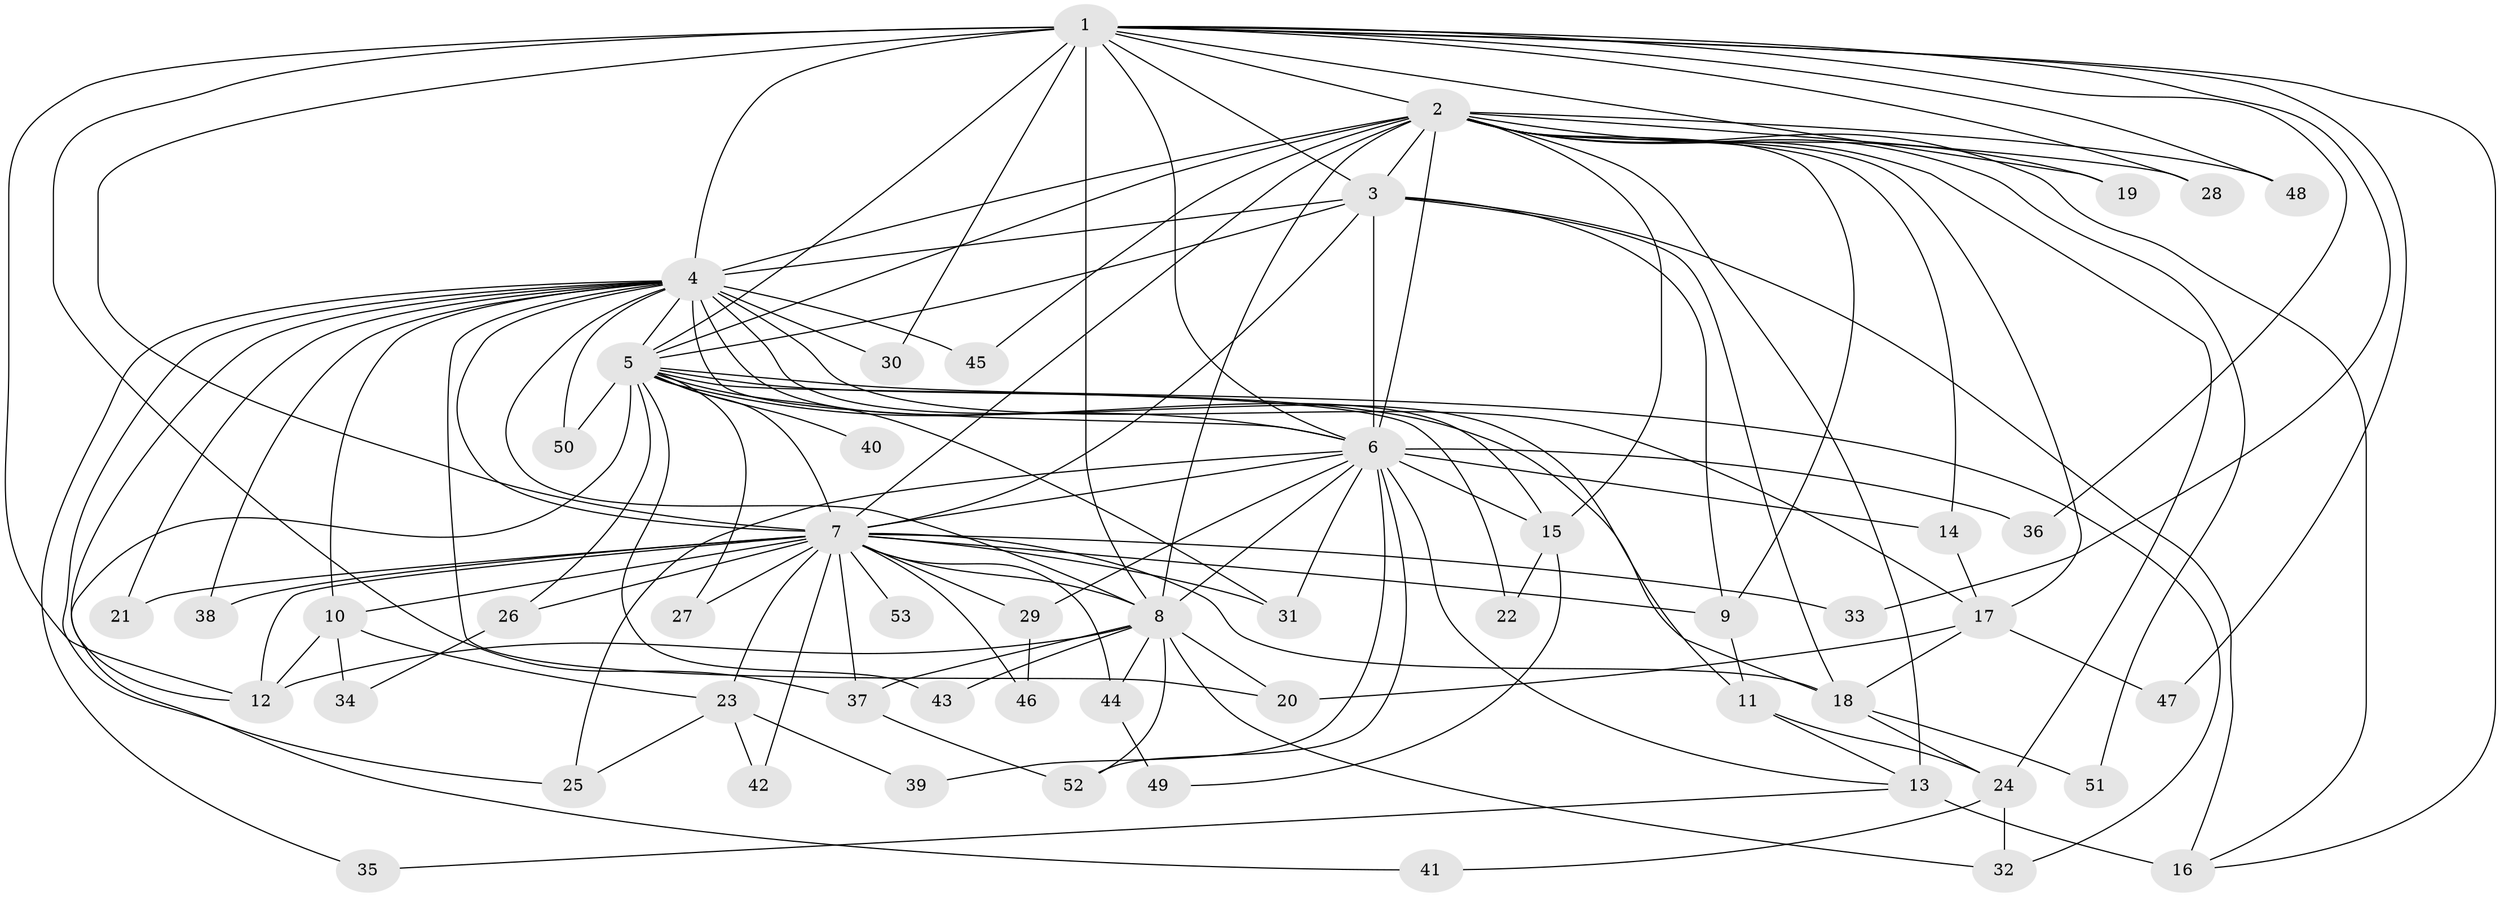 // original degree distribution, {25: 0.009433962264150943, 15: 0.009433962264150943, 26: 0.009433962264150943, 28: 0.009433962264150943, 24: 0.009433962264150943, 11: 0.009433962264150943, 10: 0.009433962264150943, 23: 0.009433962264150943, 22: 0.009433962264150943, 31: 0.009433962264150943, 4: 0.09433962264150944, 3: 0.2830188679245283, 2: 0.4811320754716981, 7: 0.009433962264150943, 5: 0.03773584905660377}
// Generated by graph-tools (version 1.1) at 2025/34/03/09/25 02:34:46]
// undirected, 53 vertices, 132 edges
graph export_dot {
graph [start="1"]
  node [color=gray90,style=filled];
  1;
  2;
  3;
  4;
  5;
  6;
  7;
  8;
  9;
  10;
  11;
  12;
  13;
  14;
  15;
  16;
  17;
  18;
  19;
  20;
  21;
  22;
  23;
  24;
  25;
  26;
  27;
  28;
  29;
  30;
  31;
  32;
  33;
  34;
  35;
  36;
  37;
  38;
  39;
  40;
  41;
  42;
  43;
  44;
  45;
  46;
  47;
  48;
  49;
  50;
  51;
  52;
  53;
  1 -- 2 [weight=4.0];
  1 -- 3 [weight=4.0];
  1 -- 4 [weight=3.0];
  1 -- 5 [weight=2.0];
  1 -- 6 [weight=4.0];
  1 -- 7 [weight=3.0];
  1 -- 8 [weight=11.0];
  1 -- 12 [weight=1.0];
  1 -- 16 [weight=1.0];
  1 -- 19 [weight=2.0];
  1 -- 28 [weight=1.0];
  1 -- 30 [weight=2.0];
  1 -- 33 [weight=1.0];
  1 -- 36 [weight=1.0];
  1 -- 37 [weight=1.0];
  1 -- 47 [weight=1.0];
  1 -- 48 [weight=1.0];
  2 -- 3 [weight=4.0];
  2 -- 4 [weight=2.0];
  2 -- 5 [weight=3.0];
  2 -- 6 [weight=5.0];
  2 -- 7 [weight=2.0];
  2 -- 8 [weight=1.0];
  2 -- 9 [weight=1.0];
  2 -- 13 [weight=3.0];
  2 -- 14 [weight=1.0];
  2 -- 15 [weight=1.0];
  2 -- 16 [weight=1.0];
  2 -- 17 [weight=1.0];
  2 -- 19 [weight=1.0];
  2 -- 24 [weight=1.0];
  2 -- 28 [weight=2.0];
  2 -- 45 [weight=1.0];
  2 -- 48 [weight=1.0];
  2 -- 51 [weight=1.0];
  3 -- 4 [weight=2.0];
  3 -- 5 [weight=2.0];
  3 -- 6 [weight=15.0];
  3 -- 7 [weight=2.0];
  3 -- 9 [weight=1.0];
  3 -- 16 [weight=1.0];
  3 -- 18 [weight=1.0];
  4 -- 5 [weight=1.0];
  4 -- 6 [weight=2.0];
  4 -- 7 [weight=1.0];
  4 -- 8 [weight=2.0];
  4 -- 10 [weight=2.0];
  4 -- 11 [weight=1.0];
  4 -- 12 [weight=1.0];
  4 -- 15 [weight=1.0];
  4 -- 17 [weight=1.0];
  4 -- 20 [weight=1.0];
  4 -- 21 [weight=1.0];
  4 -- 25 [weight=1.0];
  4 -- 30 [weight=1.0];
  4 -- 35 [weight=1.0];
  4 -- 38 [weight=1.0];
  4 -- 45 [weight=1.0];
  4 -- 50 [weight=1.0];
  5 -- 6 [weight=4.0];
  5 -- 7 [weight=1.0];
  5 -- 18 [weight=1.0];
  5 -- 22 [weight=1.0];
  5 -- 26 [weight=1.0];
  5 -- 27 [weight=1.0];
  5 -- 31 [weight=1.0];
  5 -- 32 [weight=1.0];
  5 -- 40 [weight=1.0];
  5 -- 41 [weight=1.0];
  5 -- 43 [weight=1.0];
  5 -- 50 [weight=1.0];
  6 -- 7 [weight=2.0];
  6 -- 8 [weight=1.0];
  6 -- 13 [weight=1.0];
  6 -- 14 [weight=1.0];
  6 -- 15 [weight=1.0];
  6 -- 25 [weight=1.0];
  6 -- 29 [weight=1.0];
  6 -- 31 [weight=1.0];
  6 -- 36 [weight=1.0];
  6 -- 39 [weight=1.0];
  6 -- 52 [weight=1.0];
  7 -- 8 [weight=2.0];
  7 -- 9 [weight=1.0];
  7 -- 10 [weight=1.0];
  7 -- 12 [weight=1.0];
  7 -- 18 [weight=1.0];
  7 -- 21 [weight=1.0];
  7 -- 23 [weight=1.0];
  7 -- 26 [weight=1.0];
  7 -- 27 [weight=1.0];
  7 -- 29 [weight=1.0];
  7 -- 31 [weight=1.0];
  7 -- 33 [weight=1.0];
  7 -- 37 [weight=1.0];
  7 -- 38 [weight=1.0];
  7 -- 42 [weight=1.0];
  7 -- 44 [weight=1.0];
  7 -- 46 [weight=1.0];
  7 -- 53 [weight=1.0];
  8 -- 12 [weight=1.0];
  8 -- 20 [weight=1.0];
  8 -- 32 [weight=1.0];
  8 -- 37 [weight=2.0];
  8 -- 43 [weight=1.0];
  8 -- 44 [weight=1.0];
  8 -- 52 [weight=1.0];
  9 -- 11 [weight=1.0];
  10 -- 12 [weight=1.0];
  10 -- 23 [weight=1.0];
  10 -- 34 [weight=2.0];
  11 -- 13 [weight=1.0];
  11 -- 24 [weight=1.0];
  13 -- 16 [weight=3.0];
  13 -- 35 [weight=1.0];
  14 -- 17 [weight=1.0];
  15 -- 22 [weight=1.0];
  15 -- 49 [weight=1.0];
  17 -- 18 [weight=1.0];
  17 -- 20 [weight=1.0];
  17 -- 47 [weight=1.0];
  18 -- 24 [weight=1.0];
  18 -- 51 [weight=1.0];
  23 -- 25 [weight=1.0];
  23 -- 39 [weight=1.0];
  23 -- 42 [weight=1.0];
  24 -- 32 [weight=1.0];
  24 -- 41 [weight=1.0];
  26 -- 34 [weight=1.0];
  29 -- 46 [weight=1.0];
  37 -- 52 [weight=1.0];
  44 -- 49 [weight=1.0];
}
